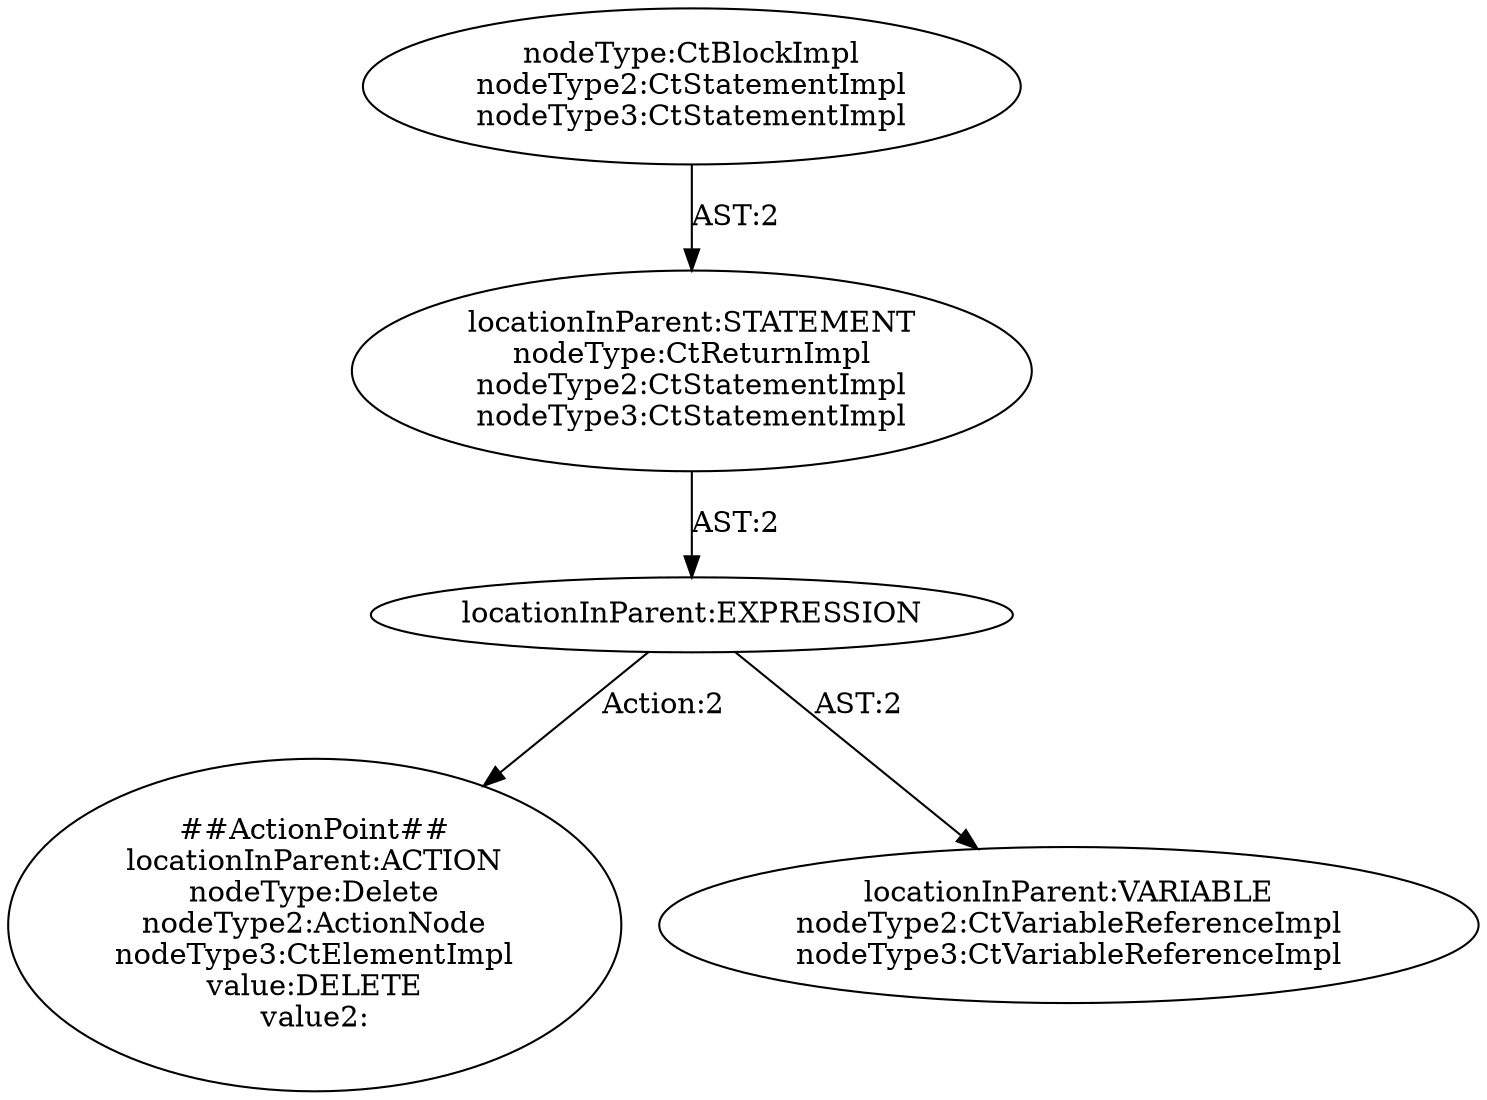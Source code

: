 digraph "Pattern" {
0 [label="##ActionPoint##
locationInParent:ACTION
nodeType:Delete
nodeType2:ActionNode
nodeType3:CtElementImpl
value:DELETE
value2:" shape=ellipse]
1 [label="locationInParent:EXPRESSION" shape=ellipse]
2 [label="locationInParent:STATEMENT
nodeType:CtReturnImpl
nodeType2:CtStatementImpl
nodeType3:CtStatementImpl" shape=ellipse]
3 [label="nodeType:CtBlockImpl
nodeType2:CtStatementImpl
nodeType3:CtStatementImpl" shape=ellipse]
4 [label="locationInParent:VARIABLE
nodeType2:CtVariableReferenceImpl
nodeType3:CtVariableReferenceImpl" shape=ellipse]
1 -> 0 [label="Action:2"];
1 -> 4 [label="AST:2"];
2 -> 1 [label="AST:2"];
3 -> 2 [label="AST:2"];
}